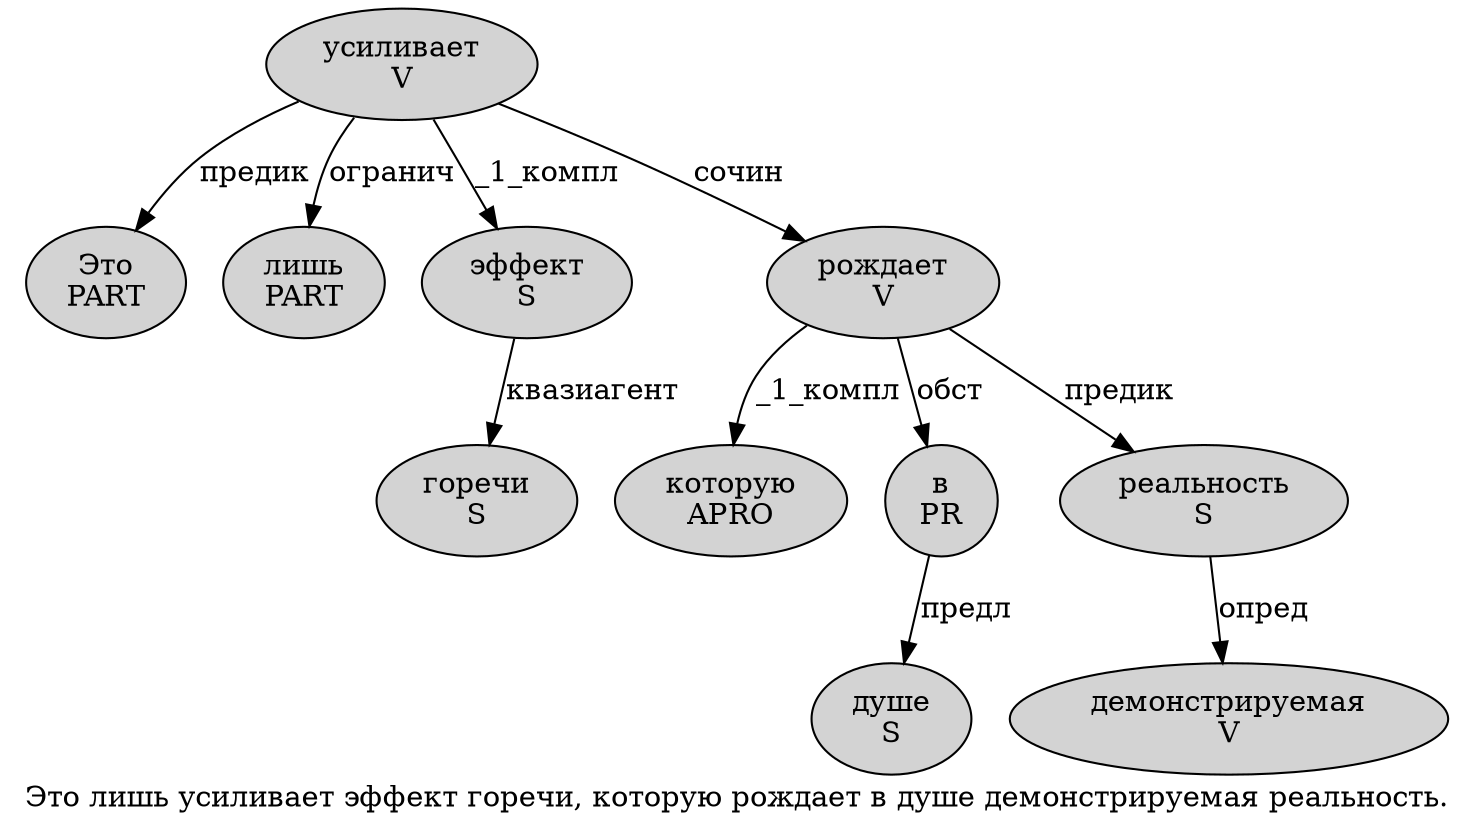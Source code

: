 digraph SENTENCE_1196 {
	graph [label="Это лишь усиливает эффект горечи, которую рождает в душе демонстрируемая реальность."]
	node [style=filled]
		0 [label="Это
PART" color="" fillcolor=lightgray penwidth=1 shape=ellipse]
		1 [label="лишь
PART" color="" fillcolor=lightgray penwidth=1 shape=ellipse]
		2 [label="усиливает
V" color="" fillcolor=lightgray penwidth=1 shape=ellipse]
		3 [label="эффект
S" color="" fillcolor=lightgray penwidth=1 shape=ellipse]
		4 [label="горечи
S" color="" fillcolor=lightgray penwidth=1 shape=ellipse]
		6 [label="которую
APRO" color="" fillcolor=lightgray penwidth=1 shape=ellipse]
		7 [label="рождает
V" color="" fillcolor=lightgray penwidth=1 shape=ellipse]
		8 [label="в
PR" color="" fillcolor=lightgray penwidth=1 shape=ellipse]
		9 [label="душе
S" color="" fillcolor=lightgray penwidth=1 shape=ellipse]
		10 [label="демонстрируемая
V" color="" fillcolor=lightgray penwidth=1 shape=ellipse]
		11 [label="реальность
S" color="" fillcolor=lightgray penwidth=1 shape=ellipse]
			7 -> 6 [label="_1_компл"]
			7 -> 8 [label="обст"]
			7 -> 11 [label="предик"]
			11 -> 10 [label="опред"]
			3 -> 4 [label="квазиагент"]
			2 -> 0 [label="предик"]
			2 -> 1 [label="огранич"]
			2 -> 3 [label="_1_компл"]
			2 -> 7 [label="сочин"]
			8 -> 9 [label="предл"]
}